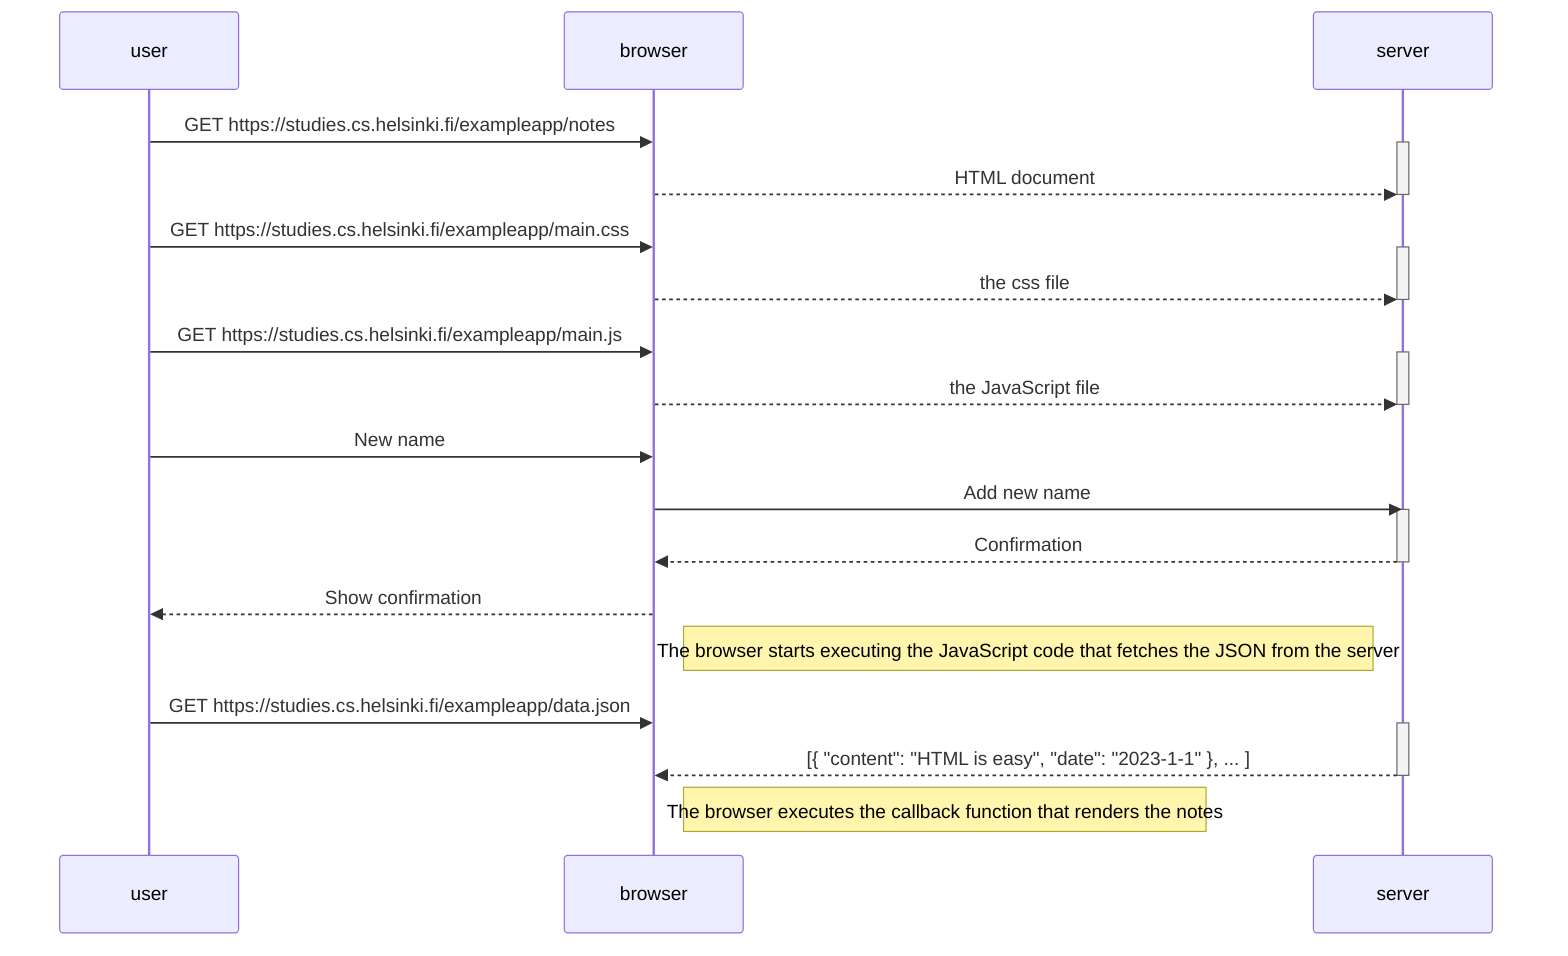 sequenceDiagram
  participant user
  participant browser
  participant server

  user->>browser: GET https://studies.cs.helsinki.fi/exampleapp/notes
  activate server
  browser-->>server: HTML document
  deactivate server

  user->>browser: GET https://studies.cs.helsinki.fi/exampleapp/main.css
  activate server
  browser-->>server: the css file
  deactivate server

  user->>browser: GET https://studies.cs.helsinki.fi/exampleapp/main.js
  activate server
  browser-->>server: the JavaScript file
  deactivate server

  user->>browser: New name
  browser->>server: Add new name
  activate server
  server-->>browser: Confirmation
  deactivate server
  browser-->>user: Show confirmation

  Note right of browser: The browser starts executing the JavaScript code that fetches the JSON from the server

  user->>browser: GET https://studies.cs.helsinki.fi/exampleapp/data.json
  activate server
  server-->>browser: [{ "content": "HTML is easy", "date": "2023-1-1" }, ... ]
  deactivate server

  Note right of browser: The browser executes the callback function that renders the notes
